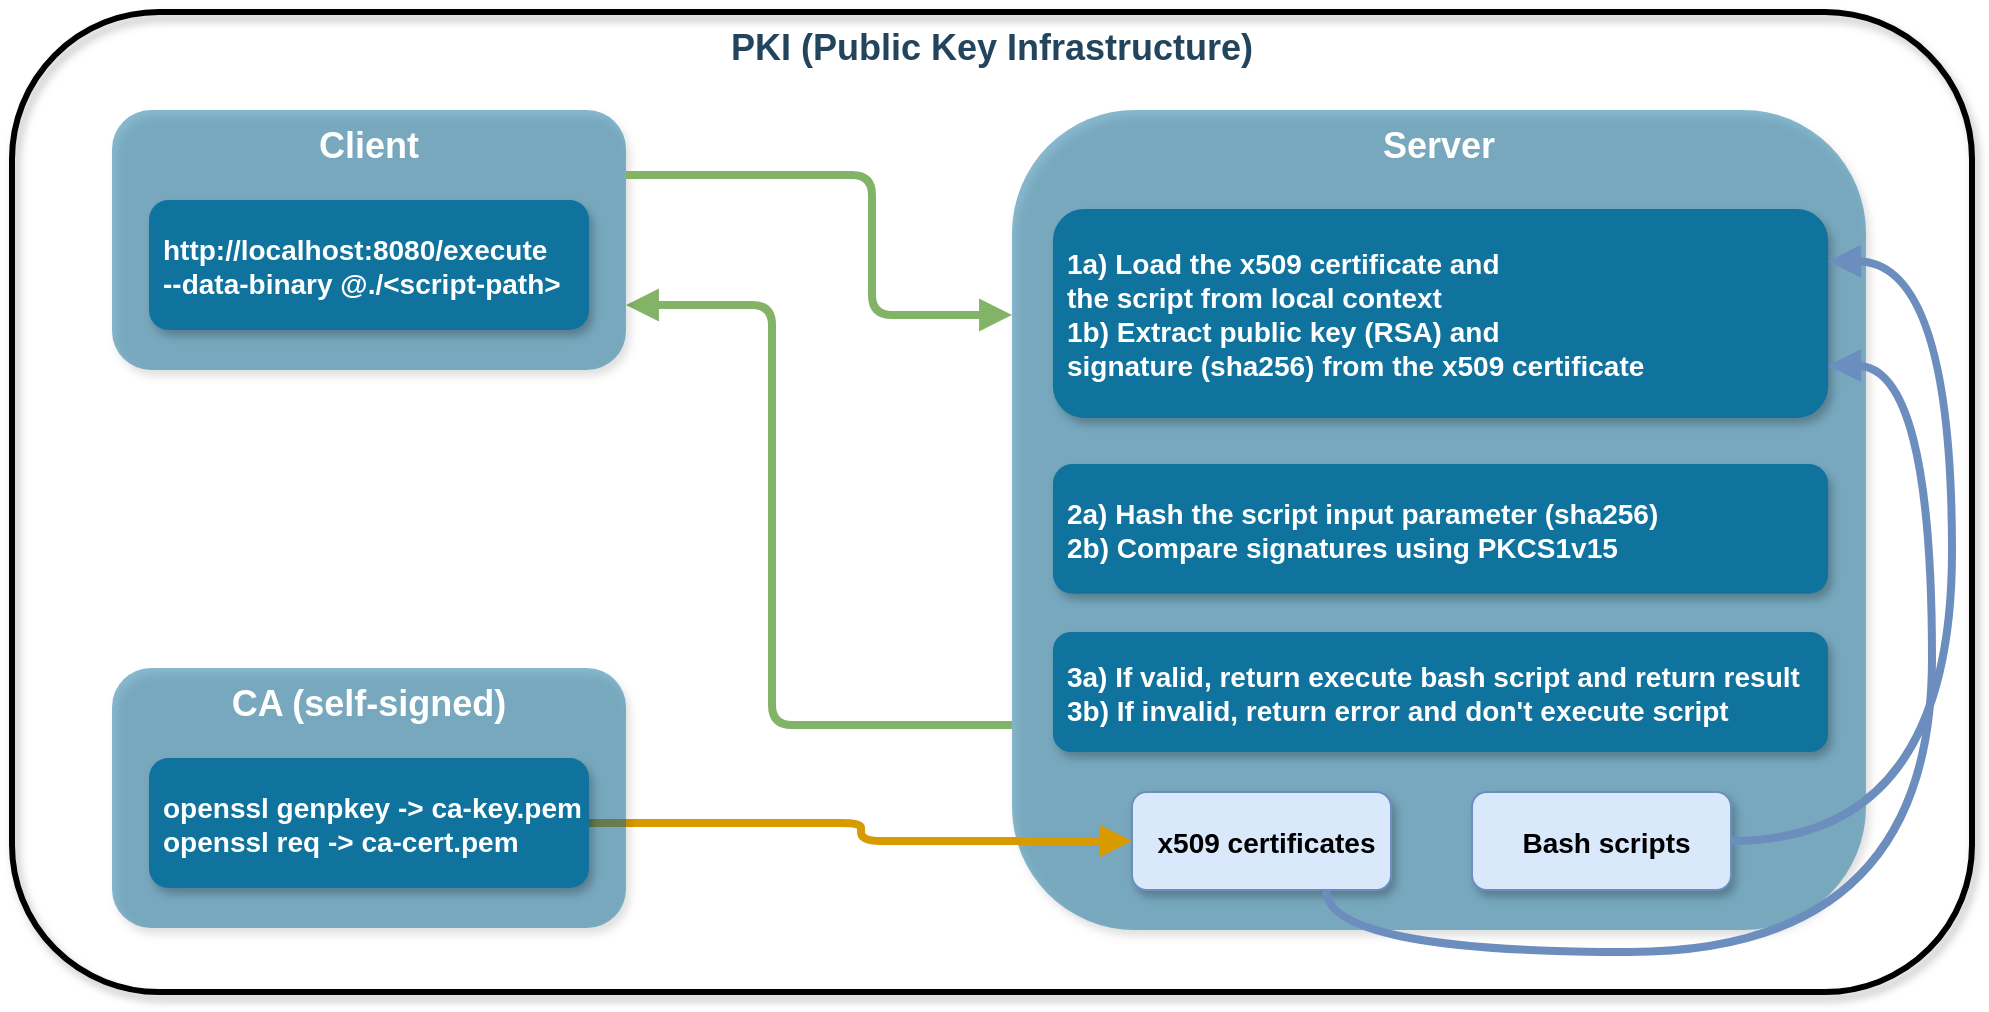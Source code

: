 <mxfile>
    <diagram id="XUgAwDAo2gT2hr8prrQE" name="Page-1">
        <mxGraphModel dx="1658" dy="662" grid="1" gridSize="10" guides="1" tooltips="1" connect="1" arrows="1" fold="1" page="1" pageScale="1" pageWidth="827" pageHeight="1169" math="0" shadow="0">
            <root>
                <mxCell id="0"/>
                <mxCell id="1" parent="0"/>
                <mxCell id="124" value="" style="group" vertex="1" connectable="0" parent="1">
                    <mxGeometry x="20" y="20" width="980" height="490" as="geometry"/>
                </mxCell>
                <mxCell id="3" value="PKI (Public Key Infrastructure)" style="rounded=1;fillColor=none;strokeColor=default;shadow=1;gradientColor=none;fontStyle=1;fontColor=#23445D;fontSize=18;strokeWidth=3;verticalAlign=top;" vertex="1" parent="124">
                    <mxGeometry width="980" height="490" as="geometry"/>
                </mxCell>
                <mxCell id="4" value="&lt;font style=&quot;font-size: 16px;&quot;&gt;&lt;br&gt;&lt;/font&gt;" style="edgeLabel;html=1;align=left;verticalAlign=middle;resizable=0;points=[];labelBackgroundColor=none;fontColor=#23445D;" vertex="1" connectable="0" parent="124">
                    <mxGeometry x="89.995" y="-5.997" as="geometry">
                        <mxPoint x="22" y="64" as="offset"/>
                    </mxGeometry>
                </mxCell>
                <mxCell id="120" value="" style="group;fontSize=18;" vertex="1" connectable="0" parent="124">
                    <mxGeometry x="500" y="49" width="427" height="410" as="geometry"/>
                </mxCell>
                <mxCell id="115" value="Server" style="rounded=1;fillColor=#10739E;strokeColor=none;shadow=1;gradientColor=none;fontStyle=1;fontColor=#FFFFFF;fontSize=18;verticalAlign=top;opacity=50;" vertex="1" parent="120">
                    <mxGeometry width="427" height="410" as="geometry"/>
                </mxCell>
                <mxCell id="116" value="1a) Load the x509 certificate and&#10;the script from local context&#10;1b) Extract public key (RSA) and&#10;signature (sha256) from the x509 certificate" style="rounded=1;fillColor=#10739E;strokeColor=none;shadow=1;gradientColor=none;fontStyle=1;fontColor=#FFFFFF;fontSize=14;align=left;spacingLeft=5;" vertex="1" parent="120">
                    <mxGeometry x="20.48" y="49.485" width="387.58" height="104.468" as="geometry"/>
                </mxCell>
                <mxCell id="119" value="2a) Hash the script input parameter (sha256)&#10;2b) Compare signatures using PKCS1v15" style="rounded=1;fillColor=#10739E;strokeColor=none;shadow=1;gradientColor=none;fontStyle=1;fontColor=#FFFFFF;fontSize=14;align=left;spacingLeft=5;" vertex="1" parent="120">
                    <mxGeometry x="20.48" y="177.047" width="387.58" height="64.88" as="geometry"/>
                </mxCell>
                <mxCell id="134" value="x509 certificates" style="rounded=1;fillColor=#dae8fc;strokeColor=#6c8ebf;shadow=1;fontStyle=1;fontSize=14;align=center;spacingLeft=5;" vertex="1" parent="120">
                    <mxGeometry x="60" y="341" width="129.52" height="49" as="geometry"/>
                </mxCell>
                <mxCell id="135" value="Bash scripts" style="rounded=1;fillColor=#dae8fc;strokeColor=#6c8ebf;shadow=1;fontStyle=1;fontSize=14;align=center;spacingLeft=5;" vertex="1" parent="120">
                    <mxGeometry x="230" y="341" width="129.52" height="49" as="geometry"/>
                </mxCell>
                <mxCell id="137" value="" style="edgeStyle=orthogonalEdgeStyle;strokeWidth=4;endArrow=block;endFill=1;fontStyle=1;strokeColor=#6c8ebf;exitX=0.75;exitY=1;exitDx=0;exitDy=0;fillColor=#dae8fc;startArrow=none;startFill=0;entryX=1;entryY=0.75;entryDx=0;entryDy=0;curved=1;" edge="1" parent="120" source="134" target="116">
                    <mxGeometry x="-1673.5" y="-8.5" width="100" height="100" as="geometry">
                        <mxPoint x="10" y="317.5" as="sourcePoint"/>
                        <mxPoint x="-183" y="107.5" as="targetPoint"/>
                        <Array as="points">
                            <mxPoint x="157" y="421"/>
                            <mxPoint x="460" y="421"/>
                            <mxPoint x="460" y="128"/>
                        </Array>
                    </mxGeometry>
                </mxCell>
                <mxCell id="138" value="" style="edgeStyle=orthogonalEdgeStyle;strokeWidth=4;endArrow=block;endFill=1;fontStyle=1;strokeColor=#6c8ebf;exitX=1;exitY=0.5;exitDx=0;exitDy=0;fillColor=#dae8fc;startArrow=none;startFill=0;entryX=1;entryY=0.25;entryDx=0;entryDy=0;curved=1;" edge="1" parent="120" source="135" target="116">
                    <mxGeometry x="-2183.5" y="-67.5" width="100" height="100" as="geometry">
                        <mxPoint x="167.14" y="400" as="sourcePoint"/>
                        <mxPoint x="418.06" y="137.836" as="targetPoint"/>
                        <Array as="points">
                            <mxPoint x="470" y="365"/>
                            <mxPoint x="470" y="76"/>
                        </Array>
                    </mxGeometry>
                </mxCell>
                <mxCell id="121" value="3a) If valid, return execute bash script and return result&#10;3b) If invalid, return error and don't execute script" style="rounded=1;fillColor=#10739E;strokeColor=none;shadow=1;gradientColor=none;fontStyle=1;fontColor=#FFFFFF;fontSize=14;align=left;spacingLeft=5;" vertex="1" parent="124">
                    <mxGeometry x="520.48" y="310" width="387.577" height="60" as="geometry"/>
                </mxCell>
                <mxCell id="122" value="" style="edgeStyle=elbowEdgeStyle;strokeWidth=4;endArrow=block;endFill=1;fontStyle=1;strokeColor=#82b366;exitX=0;exitY=0.75;exitDx=0;exitDy=0;fillColor=#d5e8d4;startArrow=none;startFill=0;entryX=1;entryY=0.75;entryDx=0;entryDy=0;" edge="1" parent="124" source="115" target="112">
                    <mxGeometry x="-1163.5" y="50.5" width="100" height="100" as="geometry">
                        <mxPoint x="157" y="99.25" as="sourcePoint"/>
                        <mxPoint x="510.0" y="134.25" as="targetPoint"/>
                        <Array as="points">
                            <mxPoint x="380" y="254"/>
                        </Array>
                    </mxGeometry>
                </mxCell>
                <mxCell id="123" value="" style="group" vertex="1" connectable="0" parent="124">
                    <mxGeometry x="50" y="49" width="257" height="161" as="geometry"/>
                </mxCell>
                <mxCell id="112" value="Client" style="rounded=1;fillColor=#10739E;strokeColor=none;shadow=1;gradientColor=none;fontStyle=1;fontColor=#FFFFFF;fontSize=18;verticalAlign=top;opacity=50;" vertex="1" parent="123">
                    <mxGeometry width="257" height="130" as="geometry"/>
                </mxCell>
                <mxCell id="110" value="http://localhost:8080/execute&#10;--data-binary @./&lt;script-path&gt;" style="rounded=1;fillColor=#10739E;strokeColor=none;shadow=1;gradientColor=none;fontStyle=1;fontColor=#FFFFFF;fontSize=14;align=left;spacingLeft=5;" vertex="1" parent="123">
                    <mxGeometry x="18.5" y="45" width="220" height="65" as="geometry"/>
                </mxCell>
                <mxCell id="118" value="" style="edgeStyle=elbowEdgeStyle;strokeWidth=4;endArrow=block;endFill=1;fontStyle=1;strokeColor=#82b366;exitX=1;exitY=0.25;exitDx=0;exitDy=0;fillColor=#d5e8d4;startArrow=none;startFill=0;entryX=0;entryY=0.25;entryDx=0;entryDy=0;" edge="1" parent="124" source="112" target="115">
                    <mxGeometry x="-1173.5" y="40.5" width="100" height="100" as="geometry">
                        <mxPoint x="230" y="164" as="sourcePoint"/>
                        <mxPoint x="434.5" y="181" as="targetPoint"/>
                        <Array as="points">
                            <mxPoint x="430" y="114"/>
                        </Array>
                    </mxGeometry>
                </mxCell>
                <mxCell id="129" value="" style="edgeStyle=elbowEdgeStyle;strokeWidth=4;endArrow=none;endFill=0;fontStyle=1;strokeColor=#d79b00;exitX=0;exitY=0.5;exitDx=0;exitDy=0;fillColor=#ffe6cc;startArrow=block;startFill=1;entryX=1;entryY=0.5;entryDx=0;entryDy=0;" edge="1" parent="124" source="134" target="127">
                    <mxGeometry x="-1173.5" y="40.5" width="100" height="100" as="geometry">
                        <mxPoint x="510" y="284.75" as="sourcePoint"/>
                        <mxPoint x="317" y="179.75" as="targetPoint"/>
                    </mxGeometry>
                </mxCell>
                <mxCell id="125" value="" style="group" vertex="1" connectable="0" parent="124">
                    <mxGeometry x="50" y="328" width="257" height="161" as="geometry"/>
                </mxCell>
                <mxCell id="136" value="" style="group" vertex="1" connectable="0" parent="125">
                    <mxGeometry width="257" height="130" as="geometry"/>
                </mxCell>
                <mxCell id="126" value="CA (self-signed)" style="rounded=1;fillColor=#10739E;strokeColor=none;shadow=1;gradientColor=none;fontStyle=1;fontColor=#FFFFFF;fontSize=18;verticalAlign=top;opacity=50;" vertex="1" parent="136">
                    <mxGeometry width="257" height="130" as="geometry"/>
                </mxCell>
                <mxCell id="127" value="openssl genpkey -&gt; ca-key.pem&#10;openssl req -&gt; ca-cert.pem" style="rounded=1;fillColor=#10739E;strokeColor=none;shadow=1;gradientColor=none;fontStyle=1;fontColor=#FFFFFF;fontSize=14;align=left;spacingLeft=5;" vertex="1" parent="136">
                    <mxGeometry x="18.5" y="45" width="220" height="65" as="geometry"/>
                </mxCell>
            </root>
        </mxGraphModel>
    </diagram>
</mxfile>